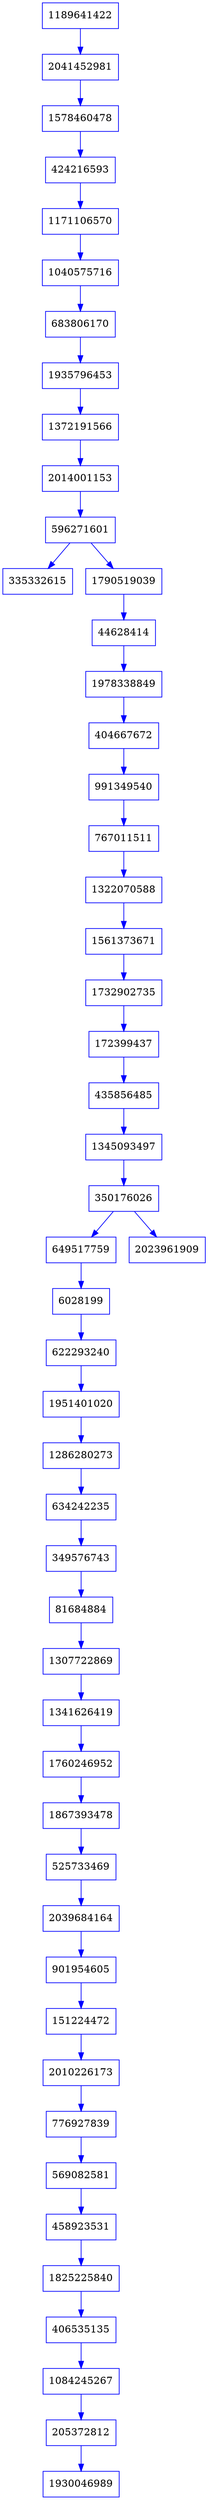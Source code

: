 strict digraph "" {
	335332615	[color=blue,
		shape=box];
	1930046989	[color=blue,
		shape=box];
	205372812	[color=blue,
		shape=box];
	205372812 -> 1930046989	[color=blue];
	1084245267	[color=blue,
		shape=box];
	1084245267 -> 205372812	[color=blue];
	406535135	[color=blue,
		shape=box];
	406535135 -> 1084245267	[color=blue];
	1825225840	[color=blue,
		shape=box];
	1825225840 -> 406535135	[color=blue];
	458923531	[color=blue,
		shape=box];
	458923531 -> 1825225840	[color=blue];
	569082581	[color=blue,
		shape=box];
	569082581 -> 458923531	[color=blue];
	776927839	[color=blue,
		shape=box];
	776927839 -> 569082581	[color=blue];
	2010226173	[color=blue,
		shape=box];
	2010226173 -> 776927839	[color=blue];
	151224472	[color=blue,
		shape=box];
	151224472 -> 2010226173	[color=blue];
	901954605	[color=blue,
		shape=box];
	901954605 -> 151224472	[color=blue];
	2039684164	[color=blue,
		shape=box];
	2039684164 -> 901954605	[color=blue];
	525733469	[color=blue,
		shape=box];
	525733469 -> 2039684164	[color=blue];
	1867393478	[color=blue,
		shape=box];
	1867393478 -> 525733469	[color=blue];
	1760246952	[color=blue,
		shape=box];
	1760246952 -> 1867393478	[color=blue];
	1341626419	[color=blue,
		shape=box];
	1341626419 -> 1760246952	[color=blue];
	1307722869	[color=blue,
		shape=box];
	1307722869 -> 1341626419	[color=blue];
	81684884	[color=blue,
		shape=box];
	81684884 -> 1307722869	[color=blue];
	349576743	[color=blue,
		shape=box];
	349576743 -> 81684884	[color=blue];
	634242235	[color=blue,
		shape=box];
	634242235 -> 349576743	[color=blue];
	1286280273	[color=blue,
		shape=box];
	1286280273 -> 634242235	[color=blue];
	1951401020	[color=blue,
		shape=box];
	1951401020 -> 1286280273	[color=blue];
	622293240	[color=blue,
		shape=box];
	622293240 -> 1951401020	[color=blue];
	6028199	[color=blue,
		shape=box];
	6028199 -> 622293240	[color=blue];
	649517759	[color=blue,
		shape=box];
	649517759 -> 6028199	[color=blue];
	2023961909	[color=blue,
		shape=box];
	350176026	[color=blue,
		shape=box];
	350176026 -> 649517759	[color=blue];
	350176026 -> 2023961909	[color=blue];
	1345093497	[color=blue,
		shape=box];
	1345093497 -> 350176026	[color=blue];
	435856485	[color=blue,
		shape=box];
	435856485 -> 1345093497	[color=blue];
	172399437	[color=blue,
		shape=box];
	172399437 -> 435856485	[color=blue];
	1732902735	[color=blue,
		shape=box];
	1732902735 -> 172399437	[color=blue];
	1561373671	[color=blue,
		shape=box];
	1561373671 -> 1732902735	[color=blue];
	1322070588	[color=blue,
		shape=box];
	1322070588 -> 1561373671	[color=blue];
	767011511	[color=blue,
		shape=box];
	767011511 -> 1322070588	[color=blue];
	991349540	[color=blue,
		shape=box];
	991349540 -> 767011511	[color=blue];
	404667672	[color=blue,
		shape=box];
	404667672 -> 991349540	[color=blue];
	1978338849	[color=blue,
		shape=box];
	1978338849 -> 404667672	[color=blue];
	44628414	[color=blue,
		shape=box];
	44628414 -> 1978338849	[color=blue];
	1790519039	[color=blue,
		shape=box];
	1790519039 -> 44628414	[color=blue];
	596271601	[color=blue,
		shape=box];
	596271601 -> 335332615	[color=blue];
	596271601 -> 1790519039	[color=blue];
	2014001153	[color=blue,
		shape=box];
	2014001153 -> 596271601	[color=blue];
	1372191566	[color=blue,
		shape=box];
	1372191566 -> 2014001153	[color=blue];
	1935796453	[color=blue,
		shape=box];
	1935796453 -> 1372191566	[color=blue];
	683806170	[color=blue,
		shape=box];
	683806170 -> 1935796453	[color=blue];
	1040575716	[color=blue,
		shape=box];
	1040575716 -> 683806170	[color=blue];
	1171106570	[color=blue,
		shape=box];
	1171106570 -> 1040575716	[color=blue];
	424216593	[color=blue,
		shape=box];
	424216593 -> 1171106570	[color=blue];
	1578460478	[color=blue,
		shape=box];
	1578460478 -> 424216593	[color=blue];
	2041452981	[color=blue,
		shape=box];
	2041452981 -> 1578460478	[color=blue];
	1189641422	[color=blue,
		shape=box];
	1189641422 -> 2041452981	[color=blue];
}
